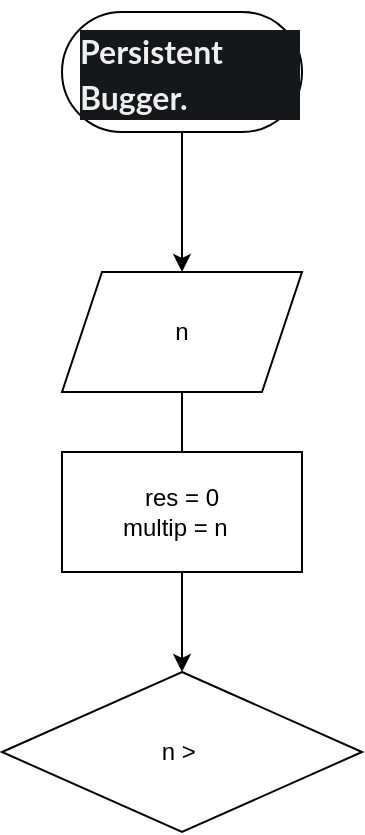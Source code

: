 <mxfile version="26.0.16">
  <diagram name="Page-1" id="ww68mKfqqALSeQ9AZ1Z3">
    <mxGraphModel dx="841" dy="1510" grid="1" gridSize="10" guides="1" tooltips="1" connect="1" arrows="1" fold="1" page="1" pageScale="1" pageWidth="850" pageHeight="1100" math="0" shadow="0">
      <root>
        <mxCell id="0" />
        <mxCell id="1" parent="0" />
        <mxCell id="MXTC2uRssYobZ7Zg8Ref-4" style="edgeStyle=orthogonalEdgeStyle;rounded=0;orthogonalLoop=1;jettySize=auto;html=1;" edge="1" parent="1" source="MXTC2uRssYobZ7Zg8Ref-1" target="MXTC2uRssYobZ7Zg8Ref-2">
          <mxGeometry relative="1" as="geometry" />
        </mxCell>
        <mxCell id="MXTC2uRssYobZ7Zg8Ref-1" value="&lt;h4 style=&quot;box-sizing: border-box; border-width: 0px; border-style: solid; border-color: var(--color-ui-border); --tw-border-spacing-x: 0; --tw-border-spacing-y: 0; --tw-translate-x: 0; --tw-translate-y: 0; --tw-rotate: 0; --tw-skew-x: 0; --tw-skew-y: 0; --tw-scale-x: 1; --tw-scale-y: 1; --tw-pan-x: ; --tw-pan-y: ; --tw-pinch-zoom: ; --tw-scroll-snap-strictness: proximity; --tw-ordinal: ; --tw-slashed-zero: ; --tw-numeric-figure: ; --tw-numeric-spacing: ; --tw-numeric-fraction: ; --tw-ring-inset: ; --tw-ring-offset-width: 0px; --tw-ring-offset-color: #fff; --tw-ring-color: rgb(59 130 246 / .5); --tw-ring-offset-shadow: 0 0 #0000; --tw-ring-shadow: 0 0 #0000; --tw-shadow: 0 0 #0000; --tw-shadow-colored: 0 0 #0000; --tw-blur: ; --tw-brightness: ; --tw-contrast: ; --tw-grayscale: ; --tw-hue-rotate: ; --tw-invert: ; --tw-saturate: ; --tw-sepia: ; --tw-drop-shadow: ; --tw-backdrop-blur: ; --tw-backdrop-brightness: ; --tw-backdrop-contrast: ; --tw-backdrop-grayscale: ; --tw-backdrop-hue-rotate: ; --tw-backdrop-invert: ; --tw-backdrop-opacity: ; --tw-backdrop-saturate: ; --tw-backdrop-sepia: ; font-size: 16px; font-weight: 700; margin-top: 14px; margin-right: 0px; margin-bottom: 0.75rem !important; margin-left: 0.5rem !important; font-family: Lato, ui-sans-serif, system-ui, -apple-system, BlinkMacSystemFont, &amp;quot;Segoe UI&amp;quot;, Roboto, &amp;quot;Helvetica Neue&amp;quot;, Arial, &amp;quot;Noto Sans&amp;quot;, sans-serif, &amp;quot;Apple Color Emoji&amp;quot;, &amp;quot;Segoe UI Emoji&amp;quot;, &amp;quot;Segoe UI Symbol&amp;quot;, &amp;quot;Noto Color Emoji&amp;quot;; text-rendering: optimizelegibility; line-height: 1.4; color: rgb(239, 239, 239); font-style: normal; font-variant-ligatures: normal; font-variant-caps: normal; letter-spacing: normal; orphans: 2; text-align: start; text-indent: 0px; text-transform: none; widows: 2; word-spacing: 0px; -webkit-text-stroke-width: 0px; white-space: normal; background-color: rgb(22, 23, 27); text-decoration-thickness: initial; text-decoration-style: initial; text-decoration-color: initial;&quot; class=&quot;ml-2 mb-3&quot;&gt;Persistent Bugger.&lt;/h4&gt;" style="rounded=1;whiteSpace=wrap;html=1;arcSize=50;" vertex="1" parent="1">
          <mxGeometry x="370" y="-30" width="120" height="60" as="geometry" />
        </mxCell>
        <mxCell id="MXTC2uRssYobZ7Zg8Ref-8" value="" style="edgeStyle=orthogonalEdgeStyle;rounded=0;orthogonalLoop=1;jettySize=auto;html=1;" edge="1" parent="1" source="MXTC2uRssYobZ7Zg8Ref-2">
          <mxGeometry relative="1" as="geometry">
            <mxPoint x="430.0" y="210.0" as="targetPoint" />
          </mxGeometry>
        </mxCell>
        <mxCell id="MXTC2uRssYobZ7Zg8Ref-2" value="n" style="shape=parallelogram;perimeter=parallelogramPerimeter;whiteSpace=wrap;html=1;fixedSize=1;" vertex="1" parent="1">
          <mxGeometry x="370" y="100" width="120" height="60" as="geometry" />
        </mxCell>
        <mxCell id="MXTC2uRssYobZ7Zg8Ref-35" value="" style="edgeStyle=orthogonalEdgeStyle;rounded=0;orthogonalLoop=1;jettySize=auto;html=1;" edge="1" parent="1" source="MXTC2uRssYobZ7Zg8Ref-26" target="MXTC2uRssYobZ7Zg8Ref-34">
          <mxGeometry relative="1" as="geometry" />
        </mxCell>
        <mxCell id="MXTC2uRssYobZ7Zg8Ref-26" value="res = 0&lt;div&gt;multip = n&amp;nbsp;&amp;nbsp;&lt;/div&gt;" style="rounded=0;whiteSpace=wrap;html=1;" vertex="1" parent="1">
          <mxGeometry x="370" y="190" width="120" height="60" as="geometry" />
        </mxCell>
        <mxCell id="MXTC2uRssYobZ7Zg8Ref-34" value="n &amp;gt;&amp;nbsp;" style="rhombus;whiteSpace=wrap;html=1;" vertex="1" parent="1">
          <mxGeometry x="340" y="300" width="180" height="80" as="geometry" />
        </mxCell>
      </root>
    </mxGraphModel>
  </diagram>
</mxfile>
